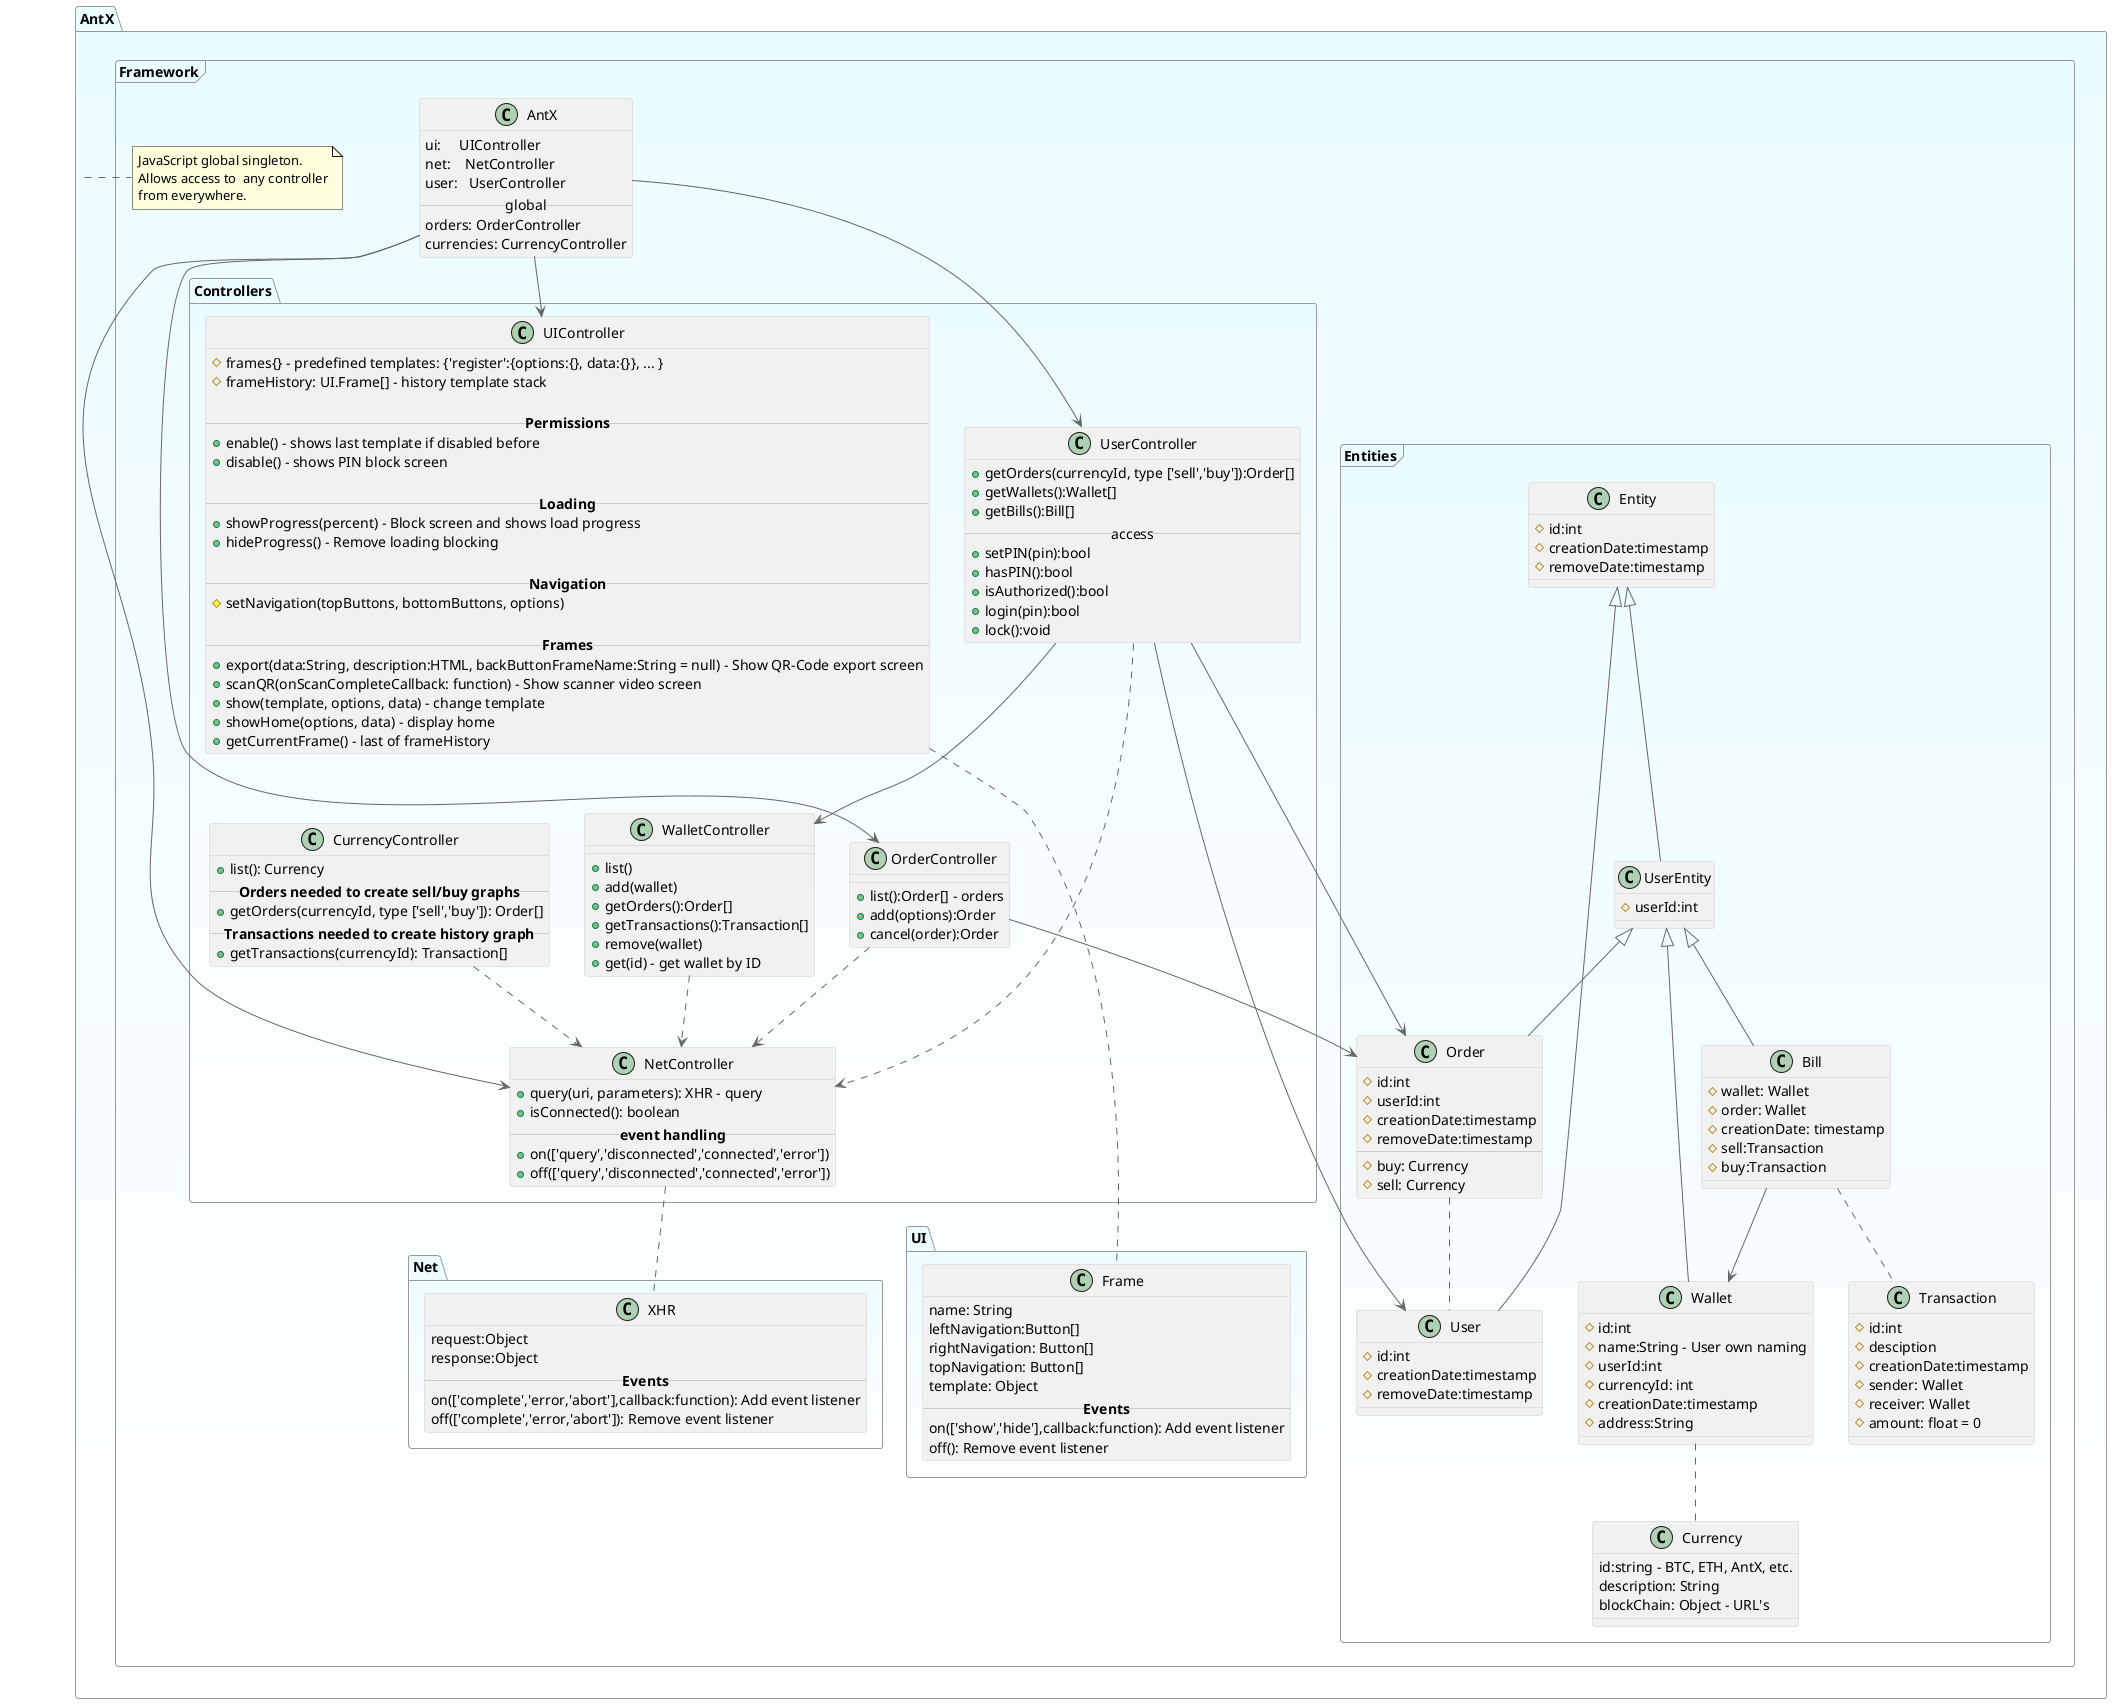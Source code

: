 @startuml

skinparam{
    class {
        ArrowColor #666666
        BorderColor #cccccc
        BorderThickness 0.5

    }

    package {
    	ArrowColor SeaGreen
    	BorderColor #999999
    	BackgroundColor #EBFCFF-#FFFFFF
        BorderThickness 1
        PackageFontSize 15
    }
    'shadowing false
}


package AntX.Framework <<Frame>>{


 package Net{
 
  class XHR{
   request:Object
   response:Object
   -- <b>Events</b> --
   on(['complete','error,'abort'],callback:function): Add event listener
   off(['complete','error,'abort']): Remove event listener
  }
  
 }
 
 package Controllers{

  class UIController {
    # frames{} - predefined templates: {'register':{options:{}, data:{}}, ... }
    # frameHistory: UI.Frame[] - history template stack
    
    -- <b>Permissions</b> --
    + enable() - shows last template if disabled before
    + disable() - shows PIN block screen
    
    -- <b>Loading</b> --
    + showProgress(percent) - Block screen and shows load progress
    + hideProgress() - Remove loading blocking
    
    -- <b>Navigation</b> --
    # setNavigation(topButtons, bottomButtons, options)
    
    -- <b>Frames</b> --
    + export(data:String, description:HTML, backButtonFrameName:String = null) - Show QR-Code export screen
    + scanQR(onScanCompleteCallback: function) - Show scanner video screen
    + show(template, options, data) - change template
    + showHome(options, data) - display home
    + getCurrentFrame() - last of frameHistory
 }
 
 class UserController{
    + getOrders(currencyId, type ['sell','buy']):Order[]
    + getWallets():Wallet[]
    + getBills():Bill[]
    -- access --
    + setPIN(pin):bool
    + hasPIN():bool
    + isAuthorized():bool
    + login(pin):bool
    + lock():void
    '- Lock screen with PIN input frame `ui.disable()`
 }
 
 class WalletController {
  + list()
  + add(wallet)
  + getOrders():Order[]
  + getTransactions():Transaction[]
  + remove(wallet)
  + get(id) - get wallet by ID
 }
 
 class NetController{
    + query(uri, parameters): XHR - query
    + isConnected(): boolean
    -- <b>event handling</b> --
    + on(['query','disconnected','connected','error'])
    + off(['query','disconnected','connected','error'])
 }
 NetController .. XHR
 
 class OrderController{
  +list():Order[] - orders
  +add(options):Order
  +cancel(order):Order
  
 }
 
  class CurrencyController {
   + list(): Currency
   -- <b>Orders needed to create sell/buy graphs</b> --
   + getOrders(currencyId, type ['sell','buy']): Order[]
   -- <b>Transactions needed to create history graph --
   + getTransactions(currencyId): Transaction[]
  }
  
 }
 
 package Entities <<Frame>>{
  class Entity{
    #id:int
    #creationDate:timestamp
    #removeDate:timestamp
  }
  class UserEntity  extends Entity{
    #userId:int
  }
  
  class Currency {
    id:string - BTC, ETH, AntX, etc.
    description: String
    blockChain: Object - URL's
  }
  
  class Transaction{
    #id:int
    #desciption
    #creationDate:timestamp
    #sender: Wallet
    #receiver: Wallet
    #amount: float = 0
  }
 
  class Order extends UserEntity{
      #id:int
      #userId:int
      #creationDate:timestamp
      #removeDate:timestamp
      --
      #buy: Currency
      #sell: Currency
  }
  
  class User extends Entity{
      #id:int
      #creationDate:timestamp
      #removeDate:timestamp
  }
  
  class Wallet extends UserEntity{
      #id:int
      #name:String - User own naming
      #userId:int
      #currencyId: int
      #creationDate:timestamp
      #address:String
  }
  
  class Bill extends UserEntity{
    #wallet: Wallet
    #order: Wallet
    #creationDate: timestamp
    #sell:Transaction
    #buy:Transaction
  }
  
  Order .. User
  Bill --> Wallet
  Bill .. Transaction
  Wallet .. Currency
  
   OrderController --> Order
   UserController --> WalletController
   UserController --> User
   UserController --> Order
 }
 
  package UI{
   class Frame{
    name: String
    leftNavigation:Button[]
    rightNavigation: Button[]
    topNavigation: Button[]
    template: Object
    -- <b>Events</b> --
    on(['show','hide'],callback:function): Add event listener
    off(): Remove event listener
   }
  }
 

 
 CurrencyController ..> NetController
 OrderController ..> NetController
 UserController ..> NetController
 WalletController ..> NetController
' TransactionController --> NetController
 
note right of AntX
  JavaScript global singleton.
  Allows access to  any controller
  from everywhere.
end note

 class AntX {
  ui:     UIController
  net:    NetController
  user:   UserController
  -- global --
  orders: OrderController
  currencies: CurrencyController
 }
 
 AntX --> UIController
 AntX --> OrderController
 AntX --> UserController
 AntX --> NetController
 UIController .... Frame

}



@enduml